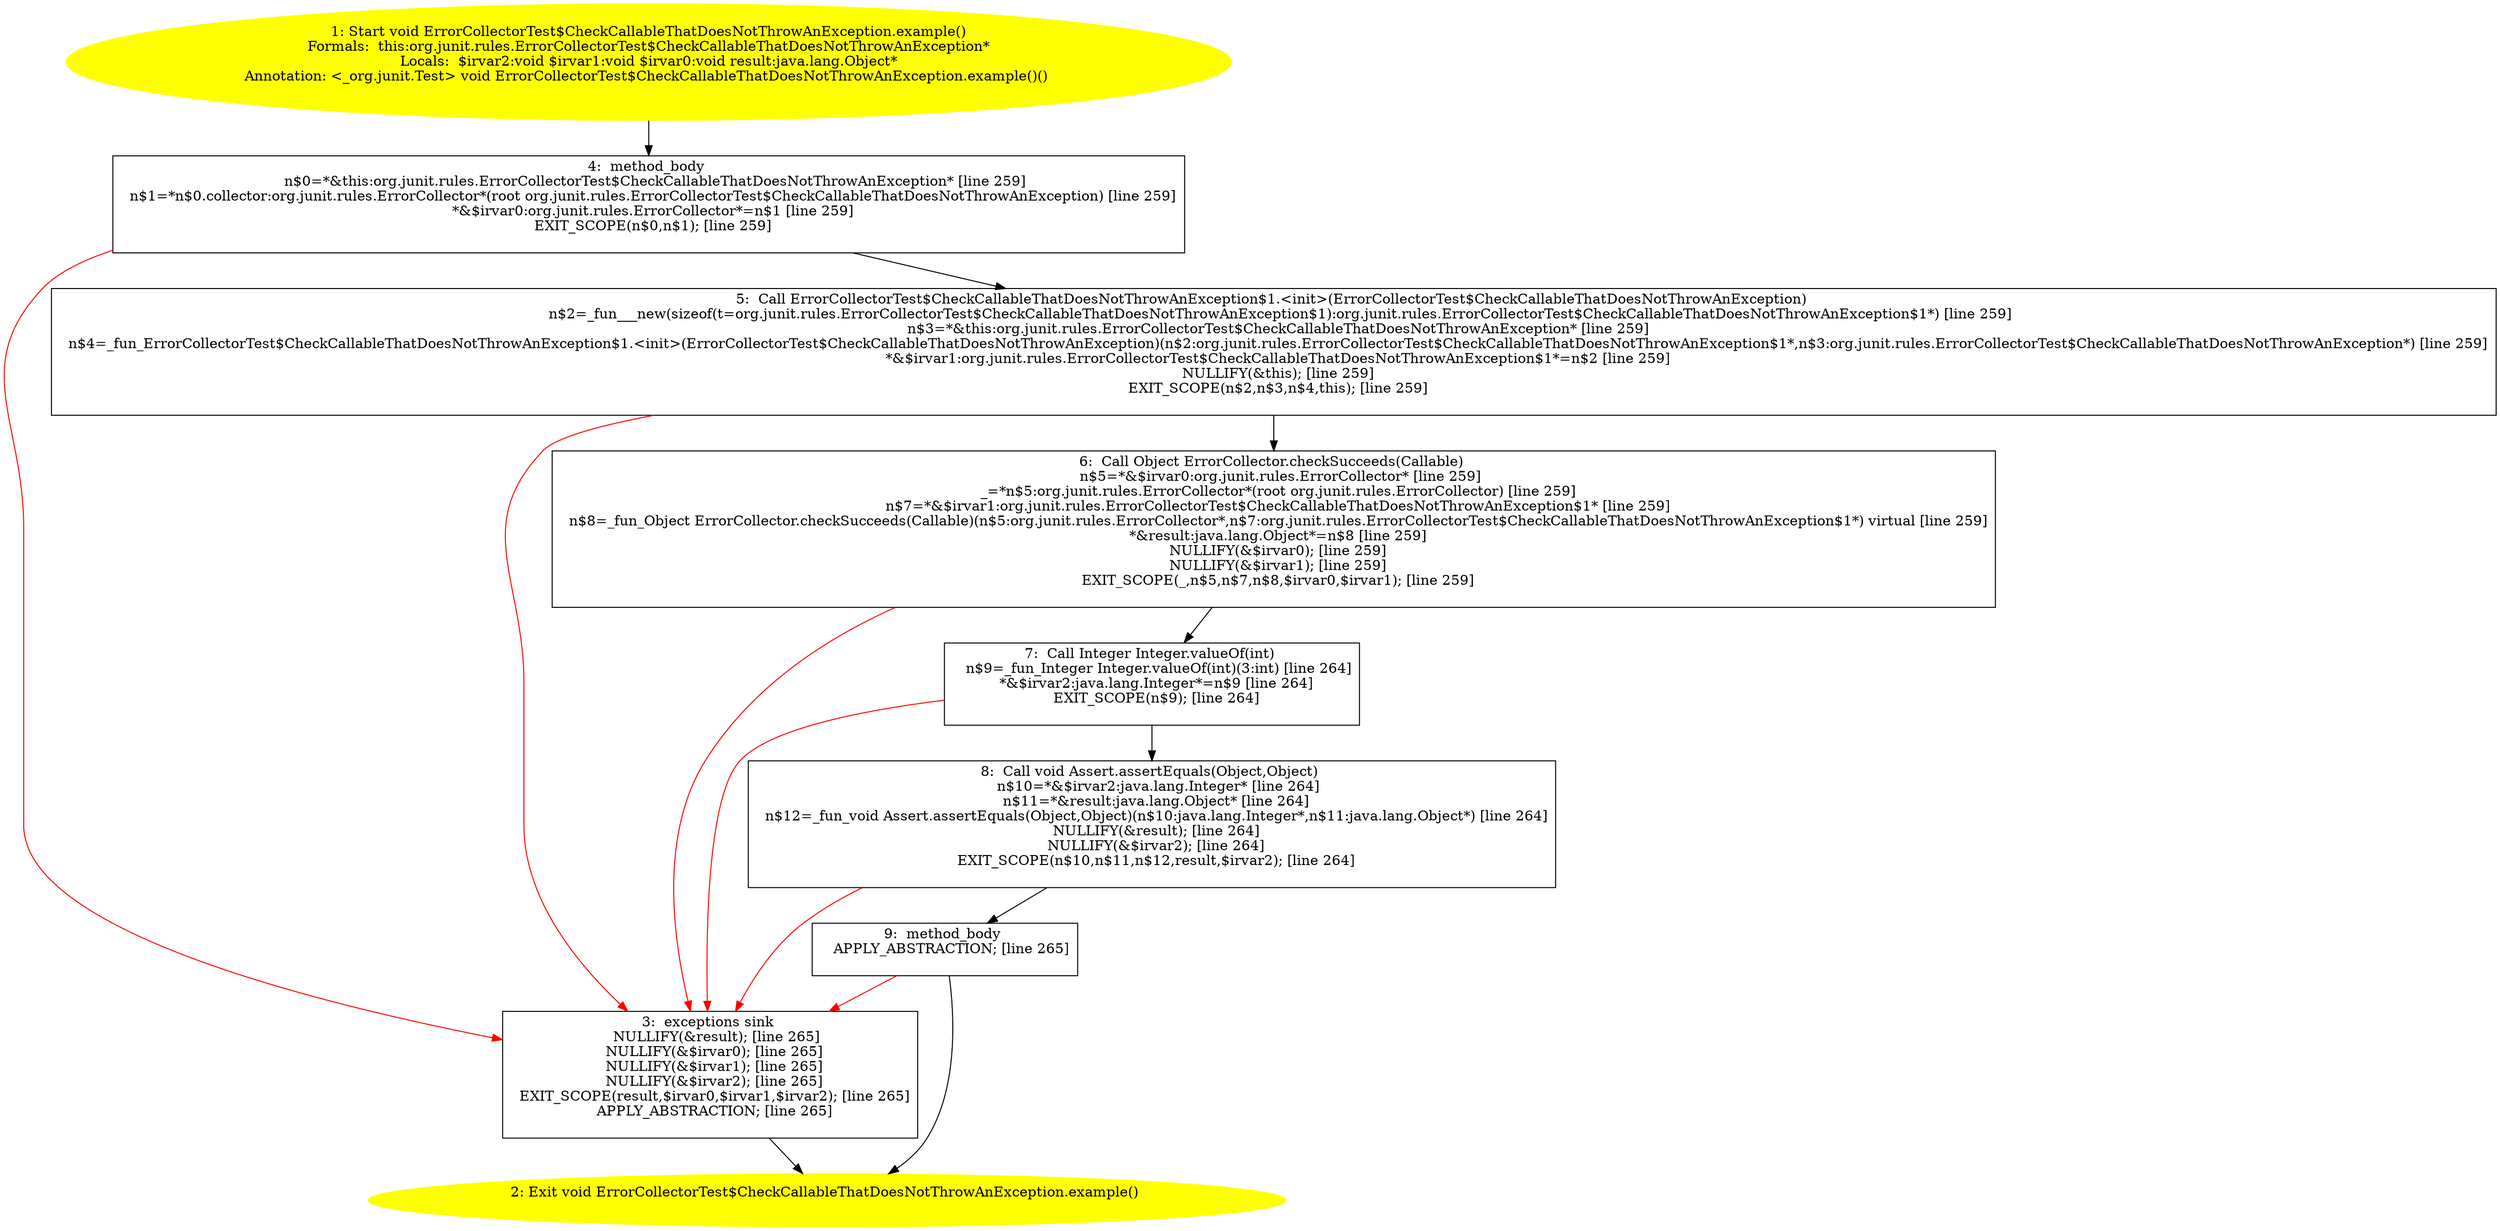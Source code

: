 /* @generated */
digraph cfg {
"org.junit.rules.ErrorCollectorTest$CheckCallableThatDoesNotThrowAnException.example():void.7c2b008cb0b1a499b80911f6ba6d4f7e_1" [label="1: Start void ErrorCollectorTest$CheckCallableThatDoesNotThrowAnException.example()\nFormals:  this:org.junit.rules.ErrorCollectorTest$CheckCallableThatDoesNotThrowAnException*\nLocals:  $irvar2:void $irvar1:void $irvar0:void result:java.lang.Object*\nAnnotation: <_org.junit.Test> void ErrorCollectorTest$CheckCallableThatDoesNotThrowAnException.example()() \n  " color=yellow style=filled]
	

	 "org.junit.rules.ErrorCollectorTest$CheckCallableThatDoesNotThrowAnException.example():void.7c2b008cb0b1a499b80911f6ba6d4f7e_1" -> "org.junit.rules.ErrorCollectorTest$CheckCallableThatDoesNotThrowAnException.example():void.7c2b008cb0b1a499b80911f6ba6d4f7e_4" ;
"org.junit.rules.ErrorCollectorTest$CheckCallableThatDoesNotThrowAnException.example():void.7c2b008cb0b1a499b80911f6ba6d4f7e_2" [label="2: Exit void ErrorCollectorTest$CheckCallableThatDoesNotThrowAnException.example() \n  " color=yellow style=filled]
	

"org.junit.rules.ErrorCollectorTest$CheckCallableThatDoesNotThrowAnException.example():void.7c2b008cb0b1a499b80911f6ba6d4f7e_3" [label="3:  exceptions sink \n   NULLIFY(&result); [line 265]\n  NULLIFY(&$irvar0); [line 265]\n  NULLIFY(&$irvar1); [line 265]\n  NULLIFY(&$irvar2); [line 265]\n  EXIT_SCOPE(result,$irvar0,$irvar1,$irvar2); [line 265]\n  APPLY_ABSTRACTION; [line 265]\n " shape="box"]
	

	 "org.junit.rules.ErrorCollectorTest$CheckCallableThatDoesNotThrowAnException.example():void.7c2b008cb0b1a499b80911f6ba6d4f7e_3" -> "org.junit.rules.ErrorCollectorTest$CheckCallableThatDoesNotThrowAnException.example():void.7c2b008cb0b1a499b80911f6ba6d4f7e_2" ;
"org.junit.rules.ErrorCollectorTest$CheckCallableThatDoesNotThrowAnException.example():void.7c2b008cb0b1a499b80911f6ba6d4f7e_4" [label="4:  method_body \n   n$0=*&this:org.junit.rules.ErrorCollectorTest$CheckCallableThatDoesNotThrowAnException* [line 259]\n  n$1=*n$0.collector:org.junit.rules.ErrorCollector*(root org.junit.rules.ErrorCollectorTest$CheckCallableThatDoesNotThrowAnException) [line 259]\n  *&$irvar0:org.junit.rules.ErrorCollector*=n$1 [line 259]\n  EXIT_SCOPE(n$0,n$1); [line 259]\n " shape="box"]
	

	 "org.junit.rules.ErrorCollectorTest$CheckCallableThatDoesNotThrowAnException.example():void.7c2b008cb0b1a499b80911f6ba6d4f7e_4" -> "org.junit.rules.ErrorCollectorTest$CheckCallableThatDoesNotThrowAnException.example():void.7c2b008cb0b1a499b80911f6ba6d4f7e_5" ;
	 "org.junit.rules.ErrorCollectorTest$CheckCallableThatDoesNotThrowAnException.example():void.7c2b008cb0b1a499b80911f6ba6d4f7e_4" -> "org.junit.rules.ErrorCollectorTest$CheckCallableThatDoesNotThrowAnException.example():void.7c2b008cb0b1a499b80911f6ba6d4f7e_3" [color="red" ];
"org.junit.rules.ErrorCollectorTest$CheckCallableThatDoesNotThrowAnException.example():void.7c2b008cb0b1a499b80911f6ba6d4f7e_5" [label="5:  Call ErrorCollectorTest$CheckCallableThatDoesNotThrowAnException$1.<init>(ErrorCollectorTest$CheckCallableThatDoesNotThrowAnException) \n   n$2=_fun___new(sizeof(t=org.junit.rules.ErrorCollectorTest$CheckCallableThatDoesNotThrowAnException$1):org.junit.rules.ErrorCollectorTest$CheckCallableThatDoesNotThrowAnException$1*) [line 259]\n  n$3=*&this:org.junit.rules.ErrorCollectorTest$CheckCallableThatDoesNotThrowAnException* [line 259]\n  n$4=_fun_ErrorCollectorTest$CheckCallableThatDoesNotThrowAnException$1.<init>(ErrorCollectorTest$CheckCallableThatDoesNotThrowAnException)(n$2:org.junit.rules.ErrorCollectorTest$CheckCallableThatDoesNotThrowAnException$1*,n$3:org.junit.rules.ErrorCollectorTest$CheckCallableThatDoesNotThrowAnException*) [line 259]\n  *&$irvar1:org.junit.rules.ErrorCollectorTest$CheckCallableThatDoesNotThrowAnException$1*=n$2 [line 259]\n  NULLIFY(&this); [line 259]\n  EXIT_SCOPE(n$2,n$3,n$4,this); [line 259]\n " shape="box"]
	

	 "org.junit.rules.ErrorCollectorTest$CheckCallableThatDoesNotThrowAnException.example():void.7c2b008cb0b1a499b80911f6ba6d4f7e_5" -> "org.junit.rules.ErrorCollectorTest$CheckCallableThatDoesNotThrowAnException.example():void.7c2b008cb0b1a499b80911f6ba6d4f7e_6" ;
	 "org.junit.rules.ErrorCollectorTest$CheckCallableThatDoesNotThrowAnException.example():void.7c2b008cb0b1a499b80911f6ba6d4f7e_5" -> "org.junit.rules.ErrorCollectorTest$CheckCallableThatDoesNotThrowAnException.example():void.7c2b008cb0b1a499b80911f6ba6d4f7e_3" [color="red" ];
"org.junit.rules.ErrorCollectorTest$CheckCallableThatDoesNotThrowAnException.example():void.7c2b008cb0b1a499b80911f6ba6d4f7e_6" [label="6:  Call Object ErrorCollector.checkSucceeds(Callable) \n   n$5=*&$irvar0:org.junit.rules.ErrorCollector* [line 259]\n  _=*n$5:org.junit.rules.ErrorCollector*(root org.junit.rules.ErrorCollector) [line 259]\n  n$7=*&$irvar1:org.junit.rules.ErrorCollectorTest$CheckCallableThatDoesNotThrowAnException$1* [line 259]\n  n$8=_fun_Object ErrorCollector.checkSucceeds(Callable)(n$5:org.junit.rules.ErrorCollector*,n$7:org.junit.rules.ErrorCollectorTest$CheckCallableThatDoesNotThrowAnException$1*) virtual [line 259]\n  *&result:java.lang.Object*=n$8 [line 259]\n  NULLIFY(&$irvar0); [line 259]\n  NULLIFY(&$irvar1); [line 259]\n  EXIT_SCOPE(_,n$5,n$7,n$8,$irvar0,$irvar1); [line 259]\n " shape="box"]
	

	 "org.junit.rules.ErrorCollectorTest$CheckCallableThatDoesNotThrowAnException.example():void.7c2b008cb0b1a499b80911f6ba6d4f7e_6" -> "org.junit.rules.ErrorCollectorTest$CheckCallableThatDoesNotThrowAnException.example():void.7c2b008cb0b1a499b80911f6ba6d4f7e_7" ;
	 "org.junit.rules.ErrorCollectorTest$CheckCallableThatDoesNotThrowAnException.example():void.7c2b008cb0b1a499b80911f6ba6d4f7e_6" -> "org.junit.rules.ErrorCollectorTest$CheckCallableThatDoesNotThrowAnException.example():void.7c2b008cb0b1a499b80911f6ba6d4f7e_3" [color="red" ];
"org.junit.rules.ErrorCollectorTest$CheckCallableThatDoesNotThrowAnException.example():void.7c2b008cb0b1a499b80911f6ba6d4f7e_7" [label="7:  Call Integer Integer.valueOf(int) \n   n$9=_fun_Integer Integer.valueOf(int)(3:int) [line 264]\n  *&$irvar2:java.lang.Integer*=n$9 [line 264]\n  EXIT_SCOPE(n$9); [line 264]\n " shape="box"]
	

	 "org.junit.rules.ErrorCollectorTest$CheckCallableThatDoesNotThrowAnException.example():void.7c2b008cb0b1a499b80911f6ba6d4f7e_7" -> "org.junit.rules.ErrorCollectorTest$CheckCallableThatDoesNotThrowAnException.example():void.7c2b008cb0b1a499b80911f6ba6d4f7e_8" ;
	 "org.junit.rules.ErrorCollectorTest$CheckCallableThatDoesNotThrowAnException.example():void.7c2b008cb0b1a499b80911f6ba6d4f7e_7" -> "org.junit.rules.ErrorCollectorTest$CheckCallableThatDoesNotThrowAnException.example():void.7c2b008cb0b1a499b80911f6ba6d4f7e_3" [color="red" ];
"org.junit.rules.ErrorCollectorTest$CheckCallableThatDoesNotThrowAnException.example():void.7c2b008cb0b1a499b80911f6ba6d4f7e_8" [label="8:  Call void Assert.assertEquals(Object,Object) \n   n$10=*&$irvar2:java.lang.Integer* [line 264]\n  n$11=*&result:java.lang.Object* [line 264]\n  n$12=_fun_void Assert.assertEquals(Object,Object)(n$10:java.lang.Integer*,n$11:java.lang.Object*) [line 264]\n  NULLIFY(&result); [line 264]\n  NULLIFY(&$irvar2); [line 264]\n  EXIT_SCOPE(n$10,n$11,n$12,result,$irvar2); [line 264]\n " shape="box"]
	

	 "org.junit.rules.ErrorCollectorTest$CheckCallableThatDoesNotThrowAnException.example():void.7c2b008cb0b1a499b80911f6ba6d4f7e_8" -> "org.junit.rules.ErrorCollectorTest$CheckCallableThatDoesNotThrowAnException.example():void.7c2b008cb0b1a499b80911f6ba6d4f7e_9" ;
	 "org.junit.rules.ErrorCollectorTest$CheckCallableThatDoesNotThrowAnException.example():void.7c2b008cb0b1a499b80911f6ba6d4f7e_8" -> "org.junit.rules.ErrorCollectorTest$CheckCallableThatDoesNotThrowAnException.example():void.7c2b008cb0b1a499b80911f6ba6d4f7e_3" [color="red" ];
"org.junit.rules.ErrorCollectorTest$CheckCallableThatDoesNotThrowAnException.example():void.7c2b008cb0b1a499b80911f6ba6d4f7e_9" [label="9:  method_body \n   APPLY_ABSTRACTION; [line 265]\n " shape="box"]
	

	 "org.junit.rules.ErrorCollectorTest$CheckCallableThatDoesNotThrowAnException.example():void.7c2b008cb0b1a499b80911f6ba6d4f7e_9" -> "org.junit.rules.ErrorCollectorTest$CheckCallableThatDoesNotThrowAnException.example():void.7c2b008cb0b1a499b80911f6ba6d4f7e_2" ;
	 "org.junit.rules.ErrorCollectorTest$CheckCallableThatDoesNotThrowAnException.example():void.7c2b008cb0b1a499b80911f6ba6d4f7e_9" -> "org.junit.rules.ErrorCollectorTest$CheckCallableThatDoesNotThrowAnException.example():void.7c2b008cb0b1a499b80911f6ba6d4f7e_3" [color="red" ];
}
